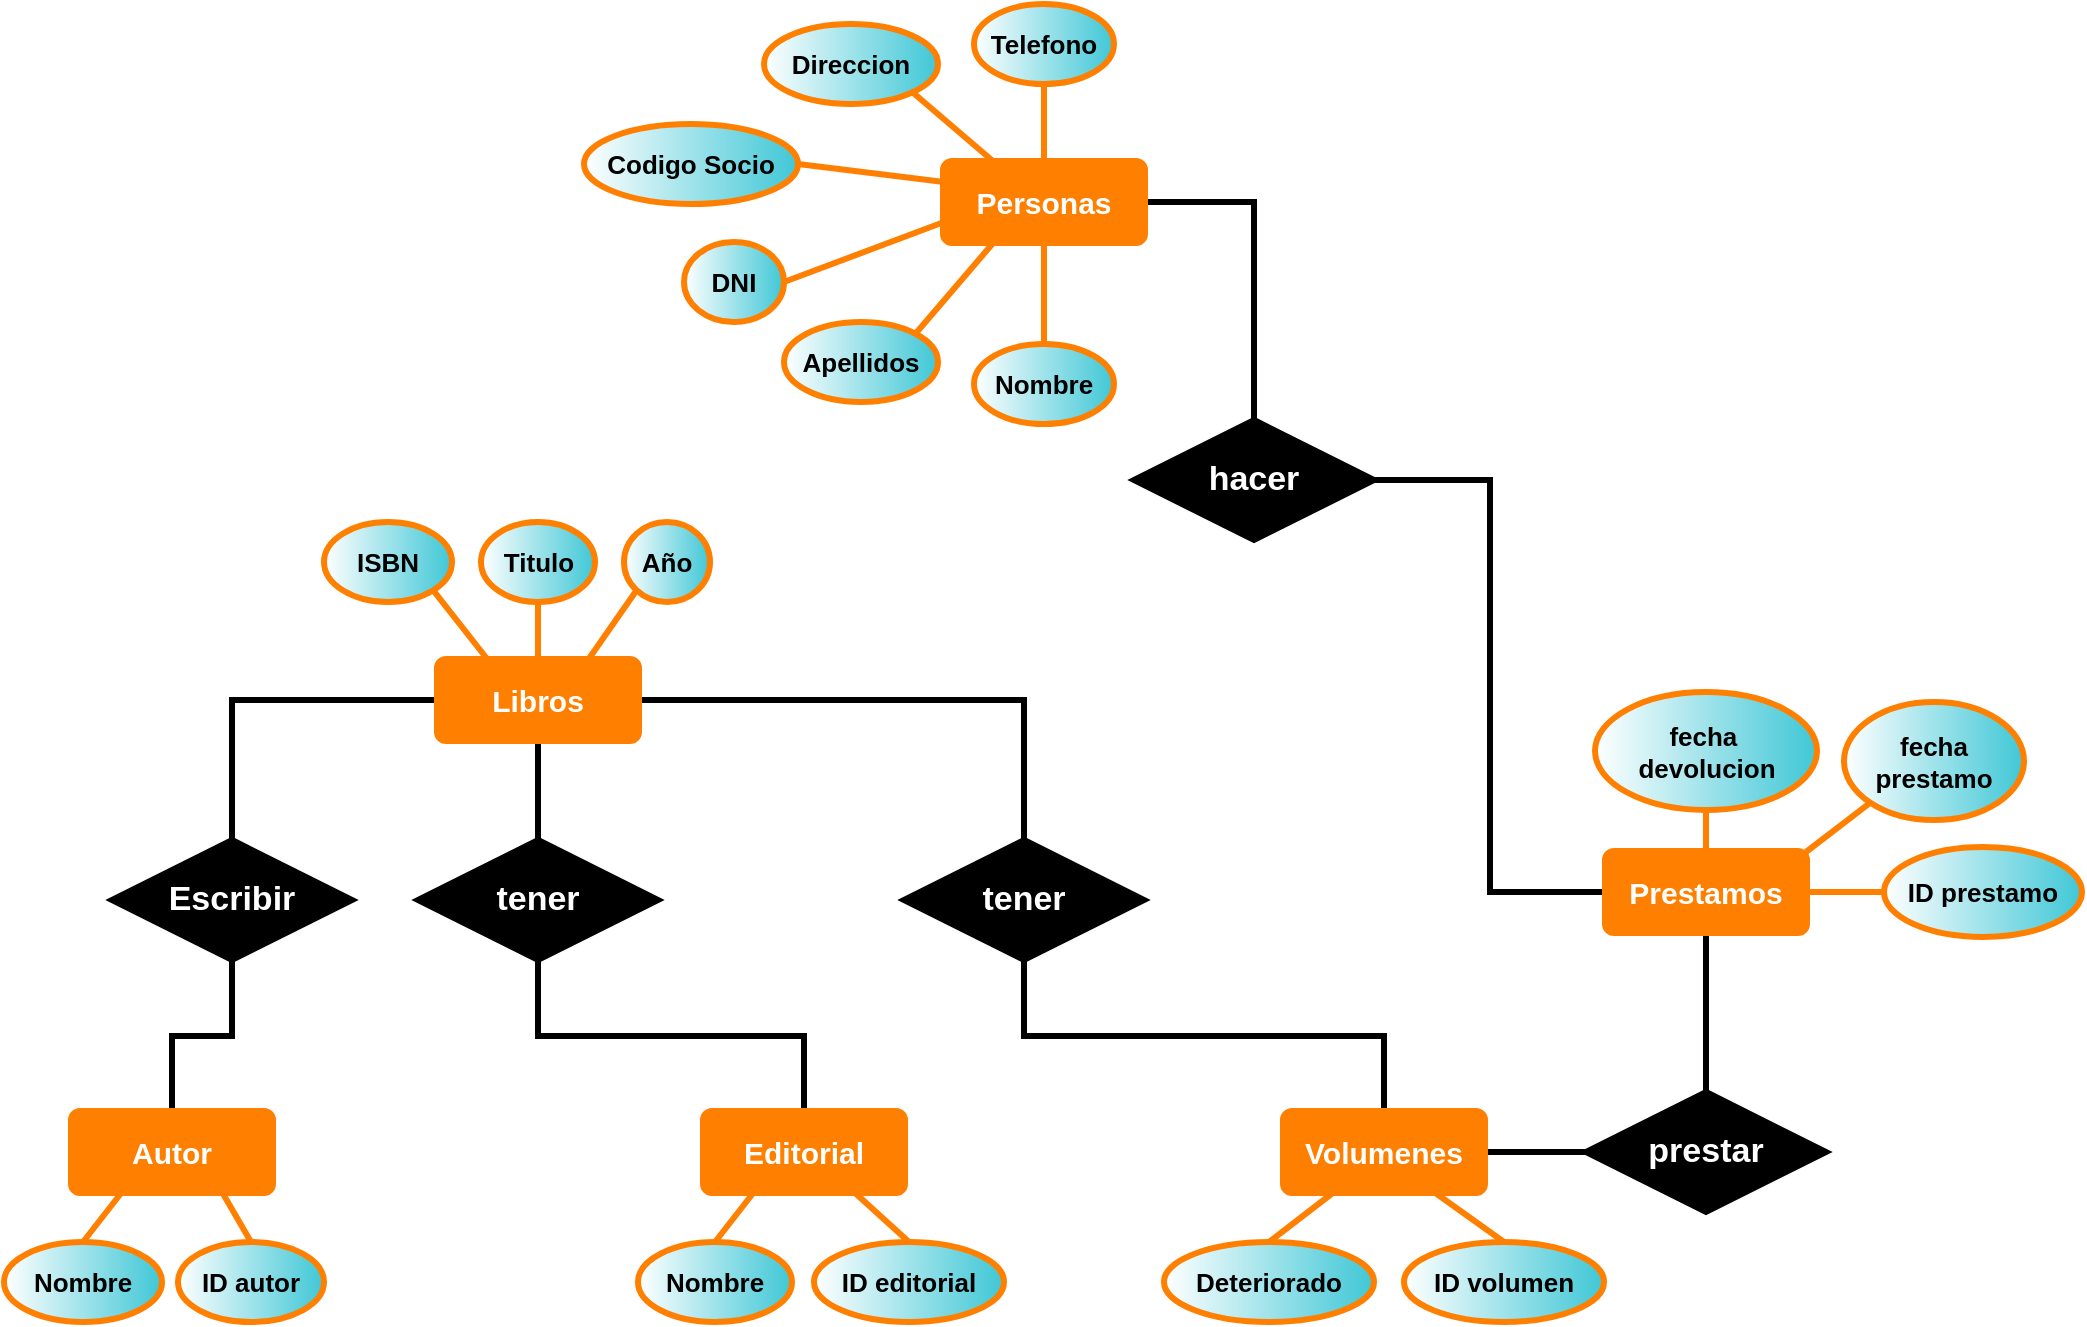 <mxfile version="21.7.2" type="github">
  <diagram name="Página-1" id="_RUF-M6HG5x_qtiw6F-5">
    <mxGraphModel dx="880" dy="516" grid="1" gridSize="10" guides="1" tooltips="1" connect="1" arrows="1" fold="1" page="1" pageScale="1" pageWidth="827" pageHeight="1169" math="0" shadow="0">
      <root>
        <mxCell id="0" />
        <mxCell id="1" parent="0" />
        <mxCell id="2q3YrmP-40-0muAZAwQs-17" value="" style="endArrow=none;html=1;rounded=0;exitX=1;exitY=0.5;exitDx=0;exitDy=0;entryX=0;entryY=0.25;entryDx=0;entryDy=0;fillColor=#fff2cc;strokeColor=#FF8000;gradientColor=#ffd966;strokeWidth=3;fontStyle=1;fontSize=13;" parent="1" source="2q3YrmP-40-0muAZAwQs-15" target="2q3YrmP-40-0muAZAwQs-14" edge="1">
          <mxGeometry relative="1" as="geometry">
            <mxPoint x="1030" y="490" as="sourcePoint" />
            <mxPoint x="930" y="440" as="targetPoint" />
          </mxGeometry>
        </mxCell>
        <mxCell id="2q3YrmP-40-0muAZAwQs-19" value="" style="endArrow=none;html=1;rounded=0;entryX=1;entryY=0.5;entryDx=0;entryDy=0;exitX=0;exitY=0.75;exitDx=0;exitDy=0;fillColor=#fff2cc;strokeColor=#FF8000;gradientColor=#ffd966;strokeWidth=3;fontStyle=1;fontSize=13;" parent="1" source="2q3YrmP-40-0muAZAwQs-14" target="2q3YrmP-40-0muAZAwQs-18" edge="1">
          <mxGeometry relative="1" as="geometry">
            <mxPoint x="980" y="470" as="sourcePoint" />
            <mxPoint x="1040" y="630" as="targetPoint" />
          </mxGeometry>
        </mxCell>
        <mxCell id="2q3YrmP-40-0muAZAwQs-24" value="" style="endArrow=none;html=1;rounded=0;exitX=0.25;exitY=1;exitDx=0;exitDy=0;entryX=1;entryY=0;entryDx=0;entryDy=0;fillColor=#fff2cc;strokeColor=#FF8000;gradientColor=#ffd966;strokeWidth=3;fontStyle=1;fontSize=13;" parent="1" source="2q3YrmP-40-0muAZAwQs-14" target="2q3YrmP-40-0muAZAwQs-23" edge="1">
          <mxGeometry relative="1" as="geometry">
            <mxPoint x="880" y="530" as="sourcePoint" />
            <mxPoint x="1040" y="530" as="targetPoint" />
          </mxGeometry>
        </mxCell>
        <mxCell id="2q3YrmP-40-0muAZAwQs-25" value="" style="endArrow=none;html=1;rounded=0;exitX=0.5;exitY=1;exitDx=0;exitDy=0;entryX=0.5;entryY=0;entryDx=0;entryDy=0;fillColor=#fff2cc;strokeColor=#FF8000;gradientColor=#ffd966;strokeWidth=3;fontStyle=1;fontSize=13;" parent="1" source="2q3YrmP-40-0muAZAwQs-14" target="2q3YrmP-40-0muAZAwQs-22" edge="1">
          <mxGeometry relative="1" as="geometry">
            <mxPoint x="880" y="530" as="sourcePoint" />
            <mxPoint x="1040" y="530" as="targetPoint" />
          </mxGeometry>
        </mxCell>
        <mxCell id="2q3YrmP-40-0muAZAwQs-26" value="" style="endArrow=none;html=1;rounded=0;exitX=0.5;exitY=0;exitDx=0;exitDy=0;entryX=0.5;entryY=1;entryDx=0;entryDy=0;fillColor=#fff2cc;strokeColor=#FF8000;gradientColor=#ffd966;strokeWidth=3;fontStyle=1;fontSize=13;" parent="1" source="2q3YrmP-40-0muAZAwQs-14" target="2q3YrmP-40-0muAZAwQs-21" edge="1">
          <mxGeometry relative="1" as="geometry">
            <mxPoint x="880" y="530" as="sourcePoint" />
            <mxPoint x="1040" y="530" as="targetPoint" />
          </mxGeometry>
        </mxCell>
        <mxCell id="2q3YrmP-40-0muAZAwQs-27" value="" style="endArrow=none;html=1;rounded=0;entryX=0.25;entryY=0;entryDx=0;entryDy=0;fillColor=#fff2cc;strokeColor=#FF8000;gradientColor=#ffd966;exitX=1;exitY=1;exitDx=0;exitDy=0;strokeWidth=3;fontStyle=1;fontSize=13;" parent="1" source="2q3YrmP-40-0muAZAwQs-20" target="2q3YrmP-40-0muAZAwQs-14" edge="1">
          <mxGeometry relative="1" as="geometry">
            <mxPoint x="880" y="430" as="sourcePoint" />
            <mxPoint x="1040" y="430" as="targetPoint" />
          </mxGeometry>
        </mxCell>
        <mxCell id="2q3YrmP-40-0muAZAwQs-35" value="" style="endArrow=none;html=1;rounded=0;exitX=0.5;exitY=1;exitDx=0;exitDy=0;entryX=0.5;entryY=0;entryDx=0;entryDy=0;fillColor=#fff2cc;strokeColor=#FF8000;gradientColor=#ffd966;strokeWidth=3;fontStyle=1;fontSize=13;" parent="1" source="2q3YrmP-40-0muAZAwQs-29" target="2q3YrmP-40-0muAZAwQs-28" edge="1">
          <mxGeometry relative="1" as="geometry">
            <mxPoint x="507" y="589" as="sourcePoint" />
            <mxPoint x="667" y="589" as="targetPoint" />
          </mxGeometry>
        </mxCell>
        <mxCell id="2q3YrmP-40-0muAZAwQs-36" value="" style="endArrow=none;html=1;rounded=0;exitX=0;exitY=1;exitDx=0;exitDy=0;entryX=0.75;entryY=0;entryDx=0;entryDy=0;fillColor=#fff2cc;strokeColor=#FF8000;gradientColor=#ffd966;strokeWidth=3;fontStyle=1;fontSize=13;" parent="1" source="2q3YrmP-40-0muAZAwQs-32" target="2q3YrmP-40-0muAZAwQs-28" edge="1">
          <mxGeometry relative="1" as="geometry">
            <mxPoint x="507" y="589" as="sourcePoint" />
            <mxPoint x="667" y="589" as="targetPoint" />
          </mxGeometry>
        </mxCell>
        <mxCell id="2q3YrmP-40-0muAZAwQs-39" value="" style="endArrow=none;html=1;rounded=0;entryX=1;entryY=1;entryDx=0;entryDy=0;exitX=0.25;exitY=0;exitDx=0;exitDy=0;fillColor=#fff2cc;strokeColor=#FF8000;gradientColor=#ffd966;strokeWidth=3;fontStyle=1;fontSize=13;" parent="1" source="2q3YrmP-40-0muAZAwQs-28" target="2q3YrmP-40-0muAZAwQs-31" edge="1">
          <mxGeometry relative="1" as="geometry">
            <mxPoint x="317" y="549" as="sourcePoint" />
            <mxPoint x="477" y="549" as="targetPoint" />
          </mxGeometry>
        </mxCell>
        <mxCell id="2q3YrmP-40-0muAZAwQs-43" value="" style="endArrow=none;html=1;rounded=0;exitX=0.25;exitY=1;exitDx=0;exitDy=0;entryX=0.5;entryY=0;entryDx=0;entryDy=0;fillColor=#fff2cc;strokeColor=#FF8000;gradientColor=#ffd966;strokeWidth=3;fontStyle=1;fontSize=13;" parent="1" source="2q3YrmP-40-0muAZAwQs-40" target="2q3YrmP-40-0muAZAwQs-41" edge="1">
          <mxGeometry relative="1" as="geometry">
            <mxPoint x="264" y="955" as="sourcePoint" />
            <mxPoint x="424" y="955" as="targetPoint" />
          </mxGeometry>
        </mxCell>
        <mxCell id="2q3YrmP-40-0muAZAwQs-44" value="" style="endArrow=none;html=1;rounded=0;exitX=0.75;exitY=1;exitDx=0;exitDy=0;entryX=0.5;entryY=0;entryDx=0;entryDy=0;fillColor=#fff2cc;strokeColor=#FF8000;gradientColor=#ffd966;strokeWidth=3;fontStyle=1;fontSize=13;" parent="1" source="2q3YrmP-40-0muAZAwQs-40" target="2q3YrmP-40-0muAZAwQs-42" edge="1">
          <mxGeometry relative="1" as="geometry">
            <mxPoint x="389" y="845" as="sourcePoint" />
            <mxPoint x="374" y="915" as="targetPoint" />
          </mxGeometry>
        </mxCell>
        <mxCell id="2q3YrmP-40-0muAZAwQs-48" value="" style="endArrow=none;html=1;rounded=0;exitX=0.25;exitY=1;exitDx=0;exitDy=0;entryX=0.5;entryY=0;entryDx=0;entryDy=0;fillColor=#fff2cc;strokeColor=#FF8000;gradientColor=#ffd966;strokeWidth=3;fontStyle=1;fontSize=13;" parent="1" source="2q3YrmP-40-0muAZAwQs-45" target="2q3YrmP-40-0muAZAwQs-46" edge="1">
          <mxGeometry relative="1" as="geometry">
            <mxPoint x="580" y="955" as="sourcePoint" />
            <mxPoint x="740" y="955" as="targetPoint" />
          </mxGeometry>
        </mxCell>
        <mxCell id="2q3YrmP-40-0muAZAwQs-49" value="" style="endArrow=none;html=1;rounded=0;exitX=0.75;exitY=1;exitDx=0;exitDy=0;entryX=0.5;entryY=0;entryDx=0;entryDy=0;fillColor=#fff2cc;strokeColor=#FF8000;gradientColor=#ffd966;strokeWidth=3;fontStyle=1;fontSize=13;" parent="1" source="2q3YrmP-40-0muAZAwQs-45" target="2q3YrmP-40-0muAZAwQs-47" edge="1">
          <mxGeometry relative="1" as="geometry">
            <mxPoint x="705" y="845" as="sourcePoint" />
            <mxPoint x="690" y="915" as="targetPoint" />
          </mxGeometry>
        </mxCell>
        <mxCell id="2q3YrmP-40-0muAZAwQs-54" value="" style="endArrow=none;html=1;rounded=0;exitX=0.25;exitY=1;exitDx=0;exitDy=0;entryX=0.5;entryY=0;entryDx=0;entryDy=0;fillColor=#fff2cc;strokeColor=#FF8000;gradientColor=#ffd966;strokeWidth=3;fontStyle=1;fontSize=13;" parent="1" source="2q3YrmP-40-0muAZAwQs-51" target="2q3YrmP-40-0muAZAwQs-52" edge="1">
          <mxGeometry relative="1" as="geometry">
            <mxPoint x="870" y="955" as="sourcePoint" />
            <mxPoint x="1030" y="955" as="targetPoint" />
          </mxGeometry>
        </mxCell>
        <mxCell id="2q3YrmP-40-0muAZAwQs-55" value="" style="endArrow=none;html=1;rounded=0;exitX=0.75;exitY=1;exitDx=0;exitDy=0;entryX=0.5;entryY=0;entryDx=0;entryDy=0;fillColor=#fff2cc;strokeColor=#FF8000;gradientColor=#ffd966;strokeWidth=3;fontStyle=1;fontSize=13;" parent="1" source="2q3YrmP-40-0muAZAwQs-51" target="2q3YrmP-40-0muAZAwQs-53" edge="1">
          <mxGeometry relative="1" as="geometry">
            <mxPoint x="995" y="845" as="sourcePoint" />
            <mxPoint x="980" y="915" as="targetPoint" />
          </mxGeometry>
        </mxCell>
        <mxCell id="2q3YrmP-40-0muAZAwQs-59" value="" style="endArrow=none;html=1;rounded=0;exitX=1;exitY=0.5;exitDx=0;exitDy=0;fillColor=#fff2cc;strokeColor=#FF8000;gradientColor=#ffd966;entryX=0;entryY=0.5;entryDx=0;entryDy=0;strokeWidth=3;fontStyle=1;fontSize=13;" parent="1" source="2q3YrmP-40-0muAZAwQs-56" target="2q3YrmP-40-0muAZAwQs-57" edge="1">
          <mxGeometry relative="1" as="geometry">
            <mxPoint x="1031" y="825" as="sourcePoint" />
            <mxPoint x="1171" y="729" as="targetPoint" />
          </mxGeometry>
        </mxCell>
        <mxCell id="2q3YrmP-40-0muAZAwQs-60" value="" style="endArrow=none;html=1;rounded=0;exitX=1;exitY=0;exitDx=0;exitDy=0;fillColor=#fff2cc;strokeColor=#FF8000;gradientColor=#ffd966;entryX=0;entryY=1;entryDx=0;entryDy=0;strokeWidth=3;fontStyle=1;fontSize=13;" parent="1" source="2q3YrmP-40-0muAZAwQs-56" target="2q3YrmP-40-0muAZAwQs-62" edge="1">
          <mxGeometry relative="1" as="geometry">
            <mxPoint x="1156" y="715" as="sourcePoint" />
            <mxPoint x="1281" y="633" as="targetPoint" />
          </mxGeometry>
        </mxCell>
        <mxCell id="2q3YrmP-40-0muAZAwQs-63" value="" style="endArrow=none;html=1;rounded=0;exitX=0.5;exitY=1;exitDx=0;exitDy=0;entryX=0.5;entryY=0;entryDx=0;entryDy=0;fillColor=#fff2cc;strokeColor=#FF8000;gradientColor=#ffd966;strokeWidth=3;fontStyle=1;fontSize=13;" parent="1" source="2q3YrmP-40-0muAZAwQs-61" target="2q3YrmP-40-0muAZAwQs-56" edge="1">
          <mxGeometry relative="1" as="geometry">
            <mxPoint x="1156" y="715" as="sourcePoint" />
            <mxPoint x="1181" y="743" as="targetPoint" />
          </mxGeometry>
        </mxCell>
        <mxCell id="2q3YrmP-40-0muAZAwQs-65" value="" style="endArrow=none;html=1;rounded=0;exitX=0.5;exitY=1;exitDx=0;exitDy=0;entryX=0.5;entryY=0;entryDx=0;entryDy=0;fontStyle=1;fontSize=13;labelBackgroundColor=none;strokeWidth=3;" parent="1" source="2q3YrmP-40-0muAZAwQs-28" target="2q3YrmP-40-0muAZAwQs-64" edge="1">
          <mxGeometry relative="1" as="geometry">
            <mxPoint x="510" y="669" as="sourcePoint" />
            <mxPoint x="670" y="669" as="targetPoint" />
          </mxGeometry>
        </mxCell>
        <mxCell id="2q3YrmP-40-0muAZAwQs-66" value="" style="endArrow=none;html=1;rounded=0;exitX=0.5;exitY=1;exitDx=0;exitDy=0;entryX=0.5;entryY=0;entryDx=0;entryDy=0;edgeStyle=orthogonalEdgeStyle;strokeColor=#000000;strokeWidth=3;fontStyle=1;fontSize=13;" parent="1" source="2q3YrmP-40-0muAZAwQs-64" target="2q3YrmP-40-0muAZAwQs-45" edge="1">
          <mxGeometry relative="1" as="geometry">
            <mxPoint x="597" y="619" as="sourcePoint" />
            <mxPoint x="700" y="679" as="targetPoint" />
          </mxGeometry>
        </mxCell>
        <mxCell id="2q3YrmP-40-0muAZAwQs-68" value="" style="endArrow=none;html=1;rounded=0;exitX=0;exitY=0.5;exitDx=0;exitDy=0;entryX=0.5;entryY=0;entryDx=0;entryDy=0;edgeStyle=orthogonalEdgeStyle;strokeColor=#000000;strokeWidth=3;fontStyle=1;fontSize=13;" parent="1" source="2q3YrmP-40-0muAZAwQs-28" target="2q3YrmP-40-0muAZAwQs-67" edge="1">
          <mxGeometry relative="1" as="geometry">
            <mxPoint x="460" y="759" as="sourcePoint" />
            <mxPoint x="620" y="759" as="targetPoint" />
          </mxGeometry>
        </mxCell>
        <mxCell id="2q3YrmP-40-0muAZAwQs-69" value="" style="endArrow=none;html=1;rounded=0;exitX=0.5;exitY=1;exitDx=0;exitDy=0;entryX=0.5;entryY=0;entryDx=0;entryDy=0;edgeStyle=orthogonalEdgeStyle;strokeColor=#000000;strokeWidth=3;fontStyle=1;fontSize=13;" parent="1" source="2q3YrmP-40-0muAZAwQs-67" target="2q3YrmP-40-0muAZAwQs-40" edge="1">
          <mxGeometry relative="1" as="geometry">
            <mxPoint x="460" y="759" as="sourcePoint" />
            <mxPoint x="620" y="759" as="targetPoint" />
          </mxGeometry>
        </mxCell>
        <mxCell id="2q3YrmP-40-0muAZAwQs-72" value="" style="endArrow=none;html=1;rounded=0;entryX=0.5;entryY=0;entryDx=0;entryDy=0;exitX=0.5;exitY=1;exitDx=0;exitDy=0;edgeStyle=orthogonalEdgeStyle;strokeColor=#000000;strokeWidth=3;fontStyle=1;fontSize=13;" parent="1" source="2q3YrmP-40-0muAZAwQs-71" target="2q3YrmP-40-0muAZAwQs-51" edge="1">
          <mxGeometry relative="1" as="geometry">
            <mxPoint x="460" y="759" as="sourcePoint" />
            <mxPoint x="620" y="759" as="targetPoint" />
          </mxGeometry>
        </mxCell>
        <mxCell id="2q3YrmP-40-0muAZAwQs-73" value="" style="endArrow=none;html=1;rounded=0;exitX=1;exitY=0.5;exitDx=0;exitDy=0;entryX=0.5;entryY=0;entryDx=0;entryDy=0;edgeStyle=orthogonalEdgeStyle;strokeColor=#000000;strokeWidth=3;fontStyle=1;fontSize=13;" parent="1" source="2q3YrmP-40-0muAZAwQs-28" target="2q3YrmP-40-0muAZAwQs-71" edge="1">
          <mxGeometry relative="1" as="geometry">
            <mxPoint x="460" y="759" as="sourcePoint" />
            <mxPoint x="620" y="759" as="targetPoint" />
          </mxGeometry>
        </mxCell>
        <mxCell id="2q3YrmP-40-0muAZAwQs-76" value="" style="endArrow=none;html=1;rounded=0;exitX=1;exitY=0.5;exitDx=0;exitDy=0;entryX=0.5;entryY=0;entryDx=0;entryDy=0;edgeStyle=orthogonalEdgeStyle;strokeColor=#000000;strokeWidth=3;fontStyle=1;fontSize=13;" parent="1" source="2q3YrmP-40-0muAZAwQs-14" target="2q3YrmP-40-0muAZAwQs-75" edge="1">
          <mxGeometry relative="1" as="geometry">
            <mxPoint x="330" y="589" as="sourcePoint" />
            <mxPoint x="680" y="759" as="targetPoint" />
          </mxGeometry>
        </mxCell>
        <mxCell id="2q3YrmP-40-0muAZAwQs-77" value="" style="endArrow=none;html=1;rounded=0;exitX=1;exitY=0.5;exitDx=0;exitDy=0;entryX=0;entryY=0.5;entryDx=0;entryDy=0;edgeStyle=orthogonalEdgeStyle;strokeColor=#000000;strokeWidth=3;fontStyle=1;fontSize=13;" parent="1" source="2q3YrmP-40-0muAZAwQs-75" target="2q3YrmP-40-0muAZAwQs-56" edge="1">
          <mxGeometry relative="1" as="geometry">
            <mxPoint x="520" y="759" as="sourcePoint" />
            <mxPoint x="680" y="759" as="targetPoint" />
          </mxGeometry>
        </mxCell>
        <mxCell id="2q3YrmP-40-0muAZAwQs-79" value="" style="endArrow=none;html=1;rounded=0;exitX=1;exitY=0.5;exitDx=0;exitDy=0;entryX=0;entryY=0.5;entryDx=0;entryDy=0;strokeWidth=3;strokeColor=#000000;fontStyle=1;fontSize=13;" parent="1" source="2q3YrmP-40-0muAZAwQs-51" target="2q3YrmP-40-0muAZAwQs-78" edge="1">
          <mxGeometry relative="1" as="geometry">
            <mxPoint x="950" y="759" as="sourcePoint" />
            <mxPoint x="1110" y="759" as="targetPoint" />
          </mxGeometry>
        </mxCell>
        <mxCell id="2q3YrmP-40-0muAZAwQs-81" value="" style="endArrow=none;html=1;rounded=0;entryX=0.5;entryY=0;entryDx=0;entryDy=0;exitX=0.5;exitY=1;exitDx=0;exitDy=0;strokeWidth=3;strokeColor=#000000;fontStyle=1;fontSize=13;" parent="1" source="2q3YrmP-40-0muAZAwQs-56" target="2q3YrmP-40-0muAZAwQs-78" edge="1">
          <mxGeometry relative="1" as="geometry">
            <mxPoint x="950" y="759" as="sourcePoint" />
            <mxPoint x="1110" y="759" as="targetPoint" />
          </mxGeometry>
        </mxCell>
        <mxCell id="2q3YrmP-40-0muAZAwQs-14" value="Personas" style="rounded=1;arcSize=10;whiteSpace=wrap;html=1;align=center;fillColor=#FF8000;strokeColor=#FF8000;fontStyle=1;fontSize=15;strokeWidth=4;fontColor=#FFFFFF;" parent="1" vertex="1">
          <mxGeometry x="790" y="320" width="100" height="40" as="geometry" />
        </mxCell>
        <mxCell id="2q3YrmP-40-0muAZAwQs-15" value="Codigo Socio" style="ellipse;whiteSpace=wrap;html=1;align=center;fillColor=default;strokeColor=#FF8000;fontStyle=1;fontSize=13;strokeWidth=3;gradientColor=#40C7D6;gradientDirection=east;shadow=0;" parent="1" vertex="1">
          <mxGeometry x="610" y="301" width="107" height="40" as="geometry" />
        </mxCell>
        <mxCell id="2q3YrmP-40-0muAZAwQs-18" value="DNI" style="ellipse;whiteSpace=wrap;html=1;align=center;fillColor=default;strokeColor=#FF8000;fontStyle=1;fontSize=13;strokeWidth=3;gradientColor=#40C7D6;gradientDirection=east;shadow=0;" parent="1" vertex="1">
          <mxGeometry x="660" y="360" width="50" height="40" as="geometry" />
        </mxCell>
        <mxCell id="2q3YrmP-40-0muAZAwQs-20" value="Direccion" style="ellipse;whiteSpace=wrap;html=1;align=center;fillColor=default;strokeColor=#FF8000;fontStyle=1;fontSize=13;strokeWidth=3;gradientColor=#40C7D6;gradientDirection=east;shadow=0;" parent="1" vertex="1">
          <mxGeometry x="700" y="251" width="87" height="40" as="geometry" />
        </mxCell>
        <mxCell id="2q3YrmP-40-0muAZAwQs-21" value="Telefono" style="ellipse;whiteSpace=wrap;html=1;align=center;fillColor=default;strokeColor=#FF8000;fontStyle=1;fontSize=13;strokeWidth=3;gradientColor=#40C7D6;gradientDirection=east;shadow=0;" parent="1" vertex="1">
          <mxGeometry x="805" y="241" width="70" height="40" as="geometry" />
        </mxCell>
        <mxCell id="2q3YrmP-40-0muAZAwQs-22" value="Nombre" style="ellipse;whiteSpace=wrap;html=1;align=center;fillColor=default;strokeColor=#FF8000;fontStyle=1;fontSize=13;strokeWidth=3;gradientColor=#40C7D6;gradientDirection=east;shadow=0;" parent="1" vertex="1">
          <mxGeometry x="805" y="411" width="70" height="40" as="geometry" />
        </mxCell>
        <mxCell id="2q3YrmP-40-0muAZAwQs-23" value="Apellidos" style="ellipse;whiteSpace=wrap;html=1;align=center;fillColor=default;strokeColor=#FF8000;fontStyle=1;fontSize=13;strokeWidth=3;gradientColor=#40C7D6;gradientDirection=east;shadow=0;" parent="1" vertex="1">
          <mxGeometry x="710" y="400" width="77" height="40" as="geometry" />
        </mxCell>
        <mxCell id="2q3YrmP-40-0muAZAwQs-29" value="Titulo" style="ellipse;whiteSpace=wrap;html=1;align=center;fillColor=default;strokeColor=#FF8000;fontStyle=1;fontSize=13;strokeWidth=3;gradientColor=#40C7D6;gradientDirection=east;shadow=0;" parent="1" vertex="1">
          <mxGeometry x="558.5" y="500" width="57" height="40" as="geometry" />
        </mxCell>
        <mxCell id="2q3YrmP-40-0muAZAwQs-31" value="ISBN" style="ellipse;whiteSpace=wrap;html=1;align=center;fillColor=default;strokeColor=#FF8000;fontStyle=1;fontSize=13;strokeWidth=3;gradientColor=#40C7D6;gradientDirection=east;shadow=0;" parent="1" vertex="1">
          <mxGeometry x="480" y="500" width="64" height="40" as="geometry" />
        </mxCell>
        <mxCell id="2q3YrmP-40-0muAZAwQs-32" value="Año" style="ellipse;whiteSpace=wrap;html=1;align=center;fillColor=default;strokeColor=#FF8000;fontStyle=1;fontSize=13;strokeWidth=3;gradientColor=#40C7D6;gradientDirection=east;shadow=0;" parent="1" vertex="1">
          <mxGeometry x="630" y="500" width="43" height="40" as="geometry" />
        </mxCell>
        <mxCell id="2q3YrmP-40-0muAZAwQs-40" value="Autor" style="rounded=1;arcSize=10;whiteSpace=wrap;html=1;align=center;fillColor=#FF8000;strokeColor=#FF8000;fontStyle=1;fontSize=15;strokeWidth=4;fontColor=#FFFFFF;" parent="1" vertex="1">
          <mxGeometry x="354" y="795" width="100" height="40" as="geometry" />
        </mxCell>
        <mxCell id="2q3YrmP-40-0muAZAwQs-41" value="Nombre" style="ellipse;whiteSpace=wrap;html=1;align=center;fillColor=default;strokeColor=#FF8000;fontStyle=1;fontSize=13;strokeWidth=3;gradientColor=#40C7D6;gradientDirection=east;shadow=0;" parent="1" vertex="1">
          <mxGeometry x="320" y="860" width="79" height="40" as="geometry" />
        </mxCell>
        <mxCell id="2q3YrmP-40-0muAZAwQs-42" value="ID autor" style="ellipse;whiteSpace=wrap;html=1;align=center;fillColor=default;strokeColor=#FF8000;fontStyle=1;fontSize=13;strokeWidth=3;gradientColor=#40C7D6;gradientDirection=east;shadow=0;" parent="1" vertex="1">
          <mxGeometry x="407" y="860" width="73" height="40" as="geometry" />
        </mxCell>
        <mxCell id="2q3YrmP-40-0muAZAwQs-45" value="Editorial" style="rounded=1;arcSize=10;whiteSpace=wrap;html=1;align=center;fillColor=#FF8000;strokeColor=#FF8000;fontStyle=1;fontSize=15;strokeWidth=4;fontColor=#FFFFFF;" parent="1" vertex="1">
          <mxGeometry x="670" y="795" width="100" height="40" as="geometry" />
        </mxCell>
        <mxCell id="2q3YrmP-40-0muAZAwQs-46" value="Nombre" style="ellipse;whiteSpace=wrap;html=1;align=center;fillColor=default;strokeColor=#FF8000;fontStyle=1;fontSize=13;strokeWidth=3;gradientColor=#40C7D6;gradientDirection=east;shadow=0;" parent="1" vertex="1">
          <mxGeometry x="637" y="860" width="77" height="40" as="geometry" />
        </mxCell>
        <mxCell id="2q3YrmP-40-0muAZAwQs-47" value="ID editorial" style="ellipse;whiteSpace=wrap;html=1;align=center;fillColor=default;strokeColor=#FF8000;fontStyle=1;fontSize=13;strokeWidth=3;gradientColor=#40C7D6;gradientDirection=east;shadow=0;" parent="1" vertex="1">
          <mxGeometry x="725" y="860" width="95" height="40" as="geometry" />
        </mxCell>
        <mxCell id="2q3YrmP-40-0muAZAwQs-51" value="Volumenes" style="rounded=1;arcSize=10;whiteSpace=wrap;html=1;align=center;fillColor=#FF8000;strokeColor=#FF8000;fontStyle=1;fontSize=15;strokeWidth=4;fontColor=#FFFFFF;" parent="1" vertex="1">
          <mxGeometry x="960" y="795" width="100" height="40" as="geometry" />
        </mxCell>
        <mxCell id="2q3YrmP-40-0muAZAwQs-52" value="Deteriorado" style="ellipse;whiteSpace=wrap;html=1;align=center;fillColor=default;strokeColor=#FF8000;fontStyle=1;fontSize=13;strokeWidth=3;gradientColor=#40C7D6;gradientDirection=east;shadow=0;" parent="1" vertex="1">
          <mxGeometry x="900" y="860" width="105" height="40" as="geometry" />
        </mxCell>
        <mxCell id="2q3YrmP-40-0muAZAwQs-53" value="ID volumen" style="ellipse;whiteSpace=wrap;html=1;align=center;fillColor=default;strokeColor=#FF8000;fontStyle=1;fontSize=13;strokeWidth=3;gradientColor=#40C7D6;gradientDirection=east;shadow=0;" parent="1" vertex="1">
          <mxGeometry x="1020" y="860" width="100" height="40" as="geometry" />
        </mxCell>
        <mxCell id="2q3YrmP-40-0muAZAwQs-57" value="ID prestamo" style="ellipse;whiteSpace=wrap;html=1;align=center;fillColor=default;strokeColor=#FF8000;fontStyle=1;fontSize=13;strokeWidth=3;gradientColor=#40C7D6;gradientDirection=east;shadow=0;" parent="1" vertex="1">
          <mxGeometry x="1260" y="662.5" width="99" height="45" as="geometry" />
        </mxCell>
        <mxCell id="2q3YrmP-40-0muAZAwQs-61" value="fecha&amp;nbsp; devolucion" style="ellipse;whiteSpace=wrap;html=1;align=center;fillColor=default;strokeColor=#FF8000;fontStyle=1;fontSize=13;strokeWidth=3;gradientColor=#40C7D6;gradientDirection=east;shadow=0;" parent="1" vertex="1">
          <mxGeometry x="1115.5" y="585" width="111" height="59" as="geometry" />
        </mxCell>
        <mxCell id="2q3YrmP-40-0muAZAwQs-62" value="fecha prestamo" style="ellipse;whiteSpace=wrap;html=1;align=center;fillColor=default;strokeColor=#FF8000;fontStyle=1;fontSize=13;strokeWidth=3;gradientColor=#40C7D6;gradientDirection=east;shadow=0;" parent="1" vertex="1">
          <mxGeometry x="1240" y="590" width="90" height="59" as="geometry" />
        </mxCell>
        <mxCell id="2q3YrmP-40-0muAZAwQs-64" value="tener" style="shape=rhombus;perimeter=rhombusPerimeter;whiteSpace=wrap;html=1;align=center;fillColor=#000000;strokeColor=#000000;strokeWidth=3;fontStyle=1;fontSize=17;fontColor=#FFFFFF;" parent="1" vertex="1">
          <mxGeometry x="527" y="659" width="120" height="60" as="geometry" />
        </mxCell>
        <mxCell id="2q3YrmP-40-0muAZAwQs-67" value="Escribir" style="shape=rhombus;perimeter=rhombusPerimeter;whiteSpace=wrap;html=1;align=center;fillColor=#000000;strokeColor=#000000;strokeWidth=3;fontStyle=1;fontSize=17;fontColor=#FFFFFF;" parent="1" vertex="1">
          <mxGeometry x="374" y="659" width="120" height="60" as="geometry" />
        </mxCell>
        <mxCell id="2q3YrmP-40-0muAZAwQs-71" value="tener" style="shape=rhombus;perimeter=rhombusPerimeter;whiteSpace=wrap;html=1;align=center;fillColor=#000000;strokeColor=#000000;strokeWidth=3;fontStyle=1;fontSize=17;fontColor=#FFFFFF;" parent="1" vertex="1">
          <mxGeometry x="770" y="659" width="120" height="60" as="geometry" />
        </mxCell>
        <mxCell id="2q3YrmP-40-0muAZAwQs-75" value="hacer" style="shape=rhombus;perimeter=rhombusPerimeter;whiteSpace=wrap;html=1;align=center;fillColor=#000000;strokeColor=#000000;strokeWidth=3;fontStyle=1;fontSize=17;fontColor=#FFFFFF;" parent="1" vertex="1">
          <mxGeometry x="885" y="449" width="120" height="60" as="geometry" />
        </mxCell>
        <mxCell id="2q3YrmP-40-0muAZAwQs-78" value="prestar" style="shape=rhombus;perimeter=rhombusPerimeter;whiteSpace=wrap;html=1;align=center;fillColor=#000000;strokeColor=#000000;strokeWidth=3;fontStyle=1;fontSize=17;fontColor=#FFFFFF;" parent="1" vertex="1">
          <mxGeometry x="1111" y="785" width="120" height="60" as="geometry" />
        </mxCell>
        <mxCell id="2q3YrmP-40-0muAZAwQs-28" value="Libros" style="rounded=1;arcSize=10;whiteSpace=wrap;html=1;align=center;fillColor=#FF8000;strokeColor=#FF8000;fontStyle=1;fontSize=15;strokeWidth=4;fontColor=#FFFFFF;" parent="1" vertex="1">
          <mxGeometry x="537" y="569" width="100" height="40" as="geometry" />
        </mxCell>
        <mxCell id="2q3YrmP-40-0muAZAwQs-56" value="Prestamos" style="rounded=1;arcSize=10;whiteSpace=wrap;html=1;align=center;fillColor=#FF8000;strokeColor=#FF8000;fontStyle=1;fontSize=15;strokeWidth=4;fontColor=#FFFFFF;" parent="1" vertex="1">
          <mxGeometry x="1121" y="665" width="100" height="40" as="geometry" />
        </mxCell>
      </root>
    </mxGraphModel>
  </diagram>
</mxfile>
